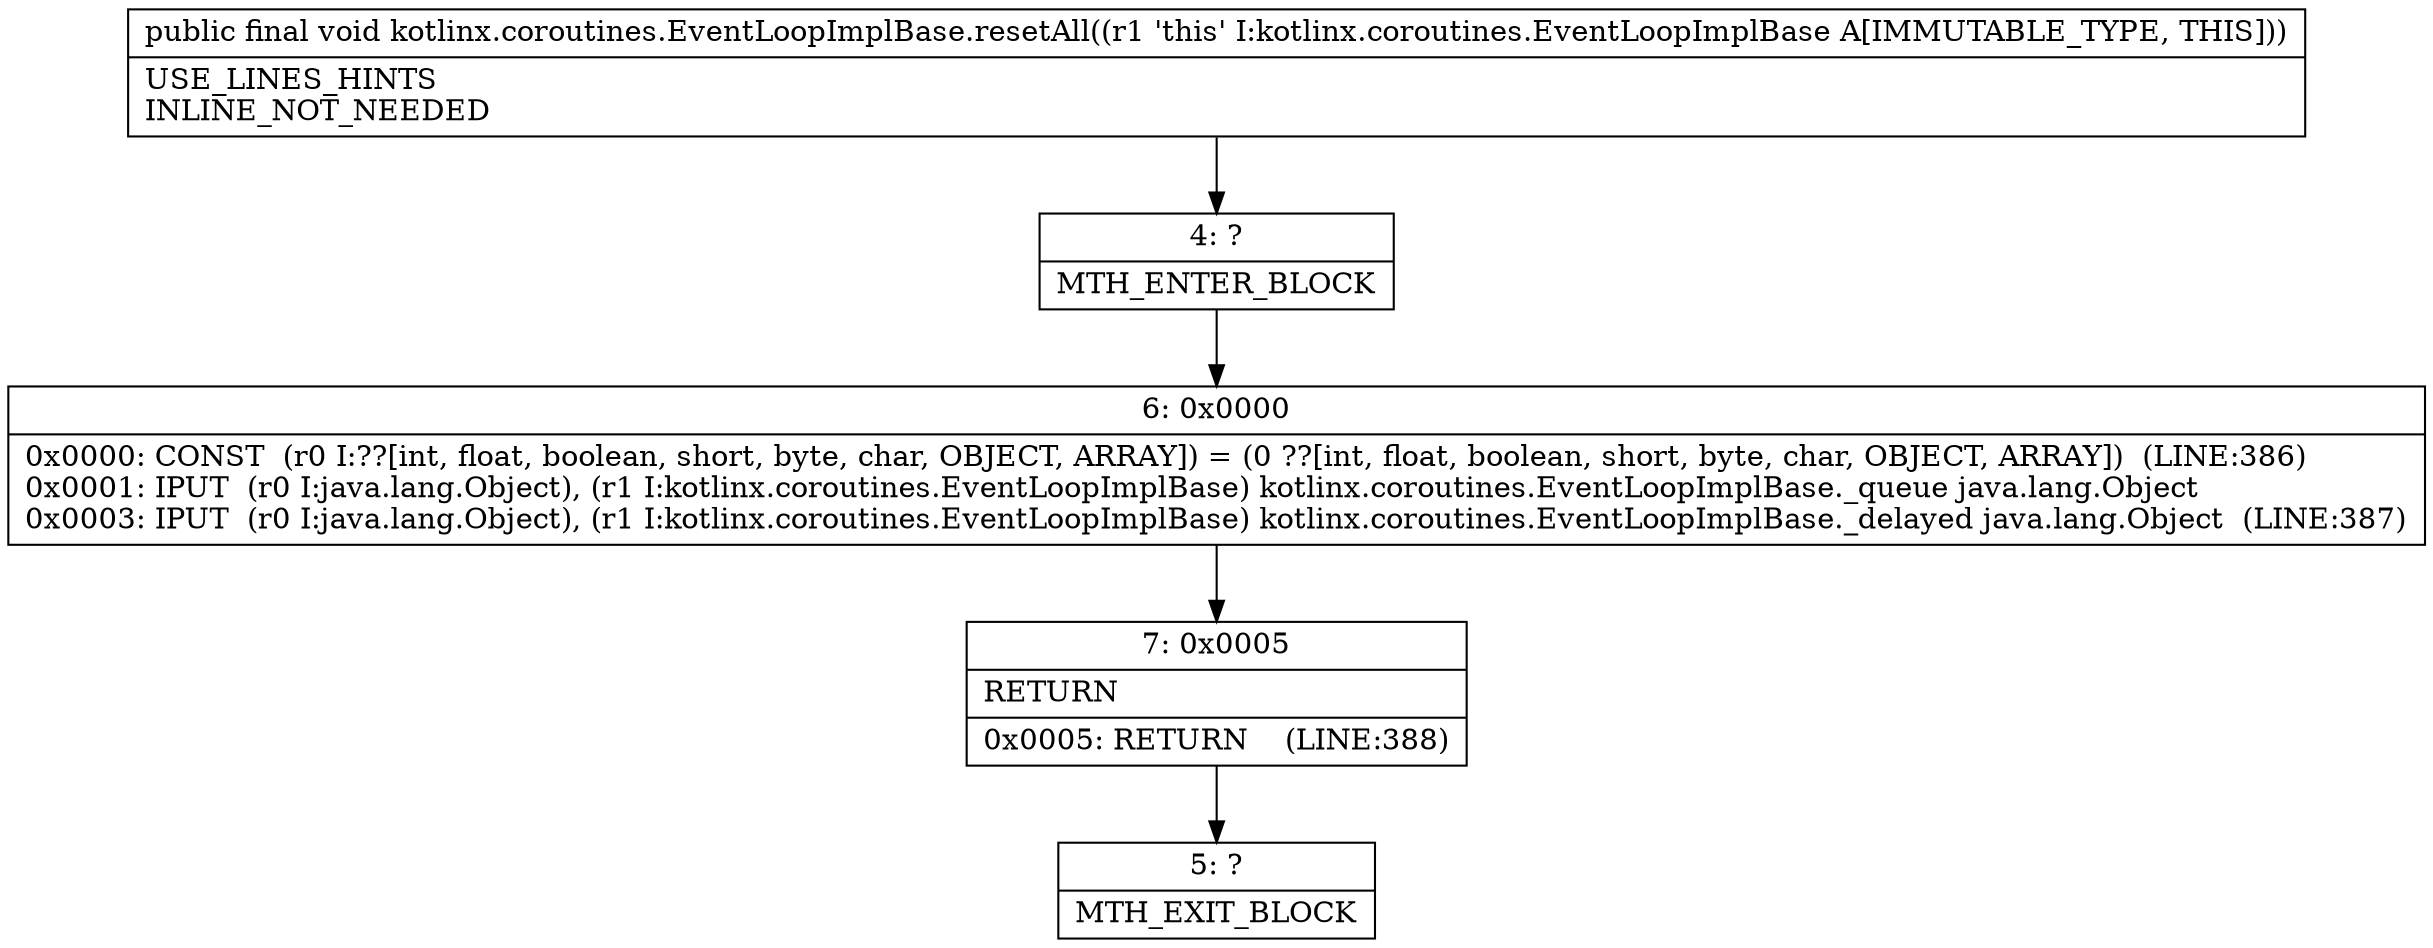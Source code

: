 digraph "CFG forkotlinx.coroutines.EventLoopImplBase.resetAll()V" {
Node_4 [shape=record,label="{4\:\ ?|MTH_ENTER_BLOCK\l}"];
Node_6 [shape=record,label="{6\:\ 0x0000|0x0000: CONST  (r0 I:??[int, float, boolean, short, byte, char, OBJECT, ARRAY]) = (0 ??[int, float, boolean, short, byte, char, OBJECT, ARRAY])  (LINE:386)\l0x0001: IPUT  (r0 I:java.lang.Object), (r1 I:kotlinx.coroutines.EventLoopImplBase) kotlinx.coroutines.EventLoopImplBase._queue java.lang.Object \l0x0003: IPUT  (r0 I:java.lang.Object), (r1 I:kotlinx.coroutines.EventLoopImplBase) kotlinx.coroutines.EventLoopImplBase._delayed java.lang.Object  (LINE:387)\l}"];
Node_7 [shape=record,label="{7\:\ 0x0005|RETURN\l|0x0005: RETURN    (LINE:388)\l}"];
Node_5 [shape=record,label="{5\:\ ?|MTH_EXIT_BLOCK\l}"];
MethodNode[shape=record,label="{public final void kotlinx.coroutines.EventLoopImplBase.resetAll((r1 'this' I:kotlinx.coroutines.EventLoopImplBase A[IMMUTABLE_TYPE, THIS]))  | USE_LINES_HINTS\lINLINE_NOT_NEEDED\l}"];
MethodNode -> Node_4;Node_4 -> Node_6;
Node_6 -> Node_7;
Node_7 -> Node_5;
}


